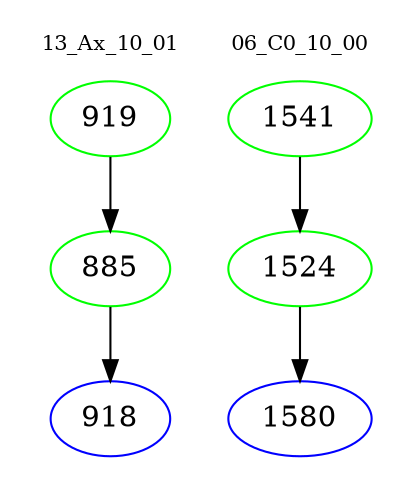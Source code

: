 digraph{
subgraph cluster_0 {
color = white
label = "13_Ax_10_01";
fontsize=10;
T0_919 [label="919", color="green"]
T0_919 -> T0_885 [color="black"]
T0_885 [label="885", color="green"]
T0_885 -> T0_918 [color="black"]
T0_918 [label="918", color="blue"]
}
subgraph cluster_1 {
color = white
label = "06_C0_10_00";
fontsize=10;
T1_1541 [label="1541", color="green"]
T1_1541 -> T1_1524 [color="black"]
T1_1524 [label="1524", color="green"]
T1_1524 -> T1_1580 [color="black"]
T1_1580 [label="1580", color="blue"]
}
}
